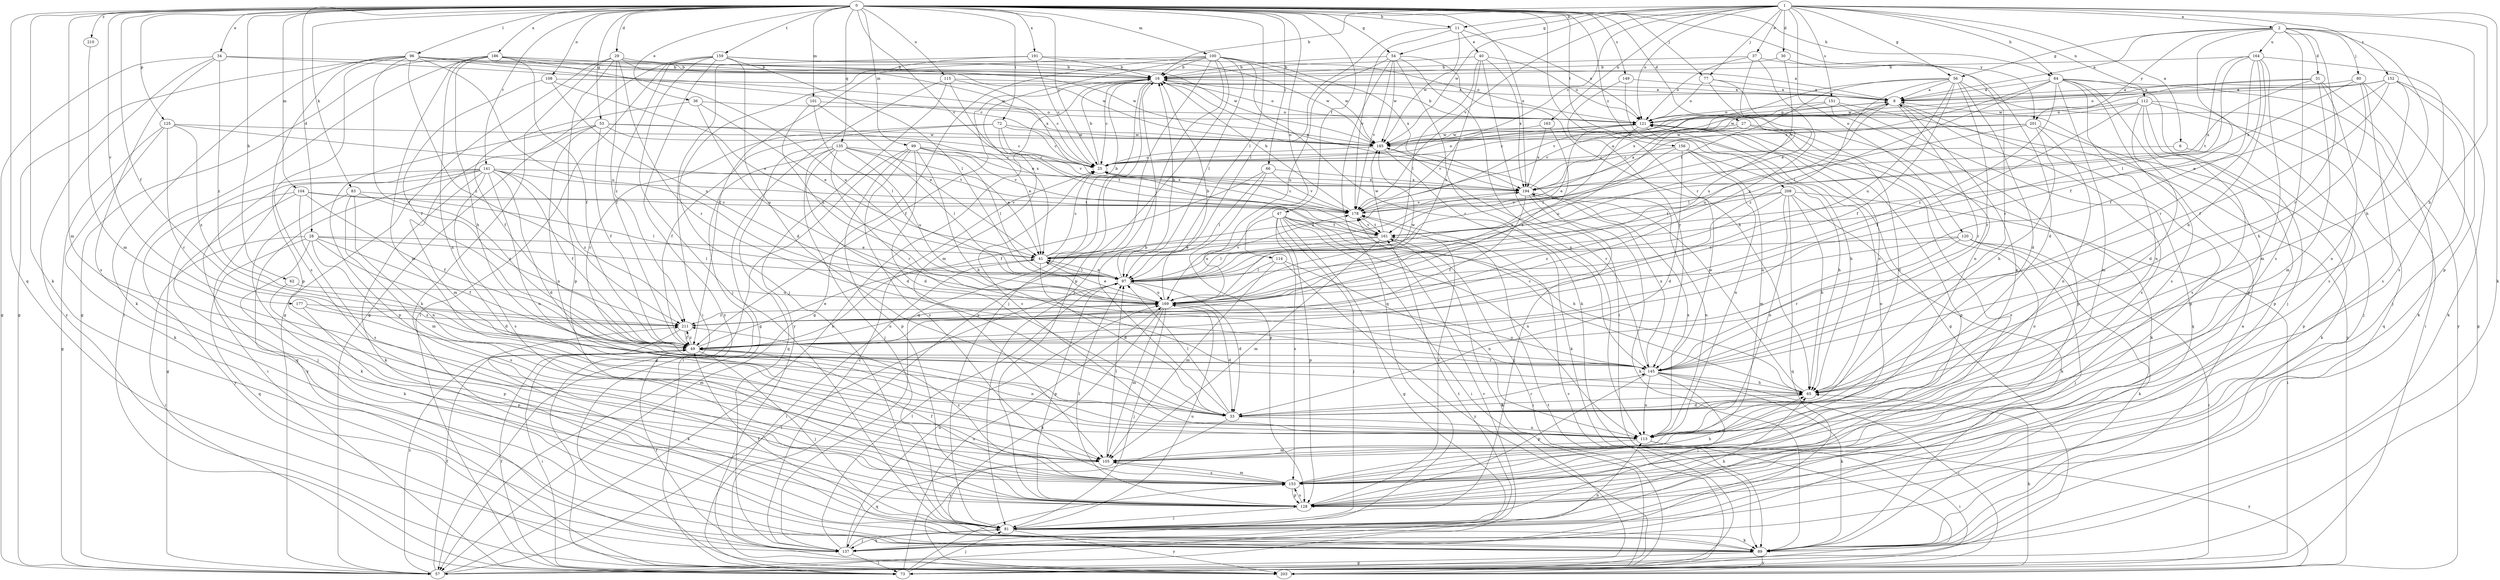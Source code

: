 strict digraph  {
0;
1;
2;
6;
8;
11;
16;
25;
27;
28;
29;
30;
31;
33;
34;
36;
37;
40;
41;
47;
49;
53;
54;
56;
57;
62;
64;
65;
66;
72;
73;
77;
80;
81;
83;
89;
96;
97;
99;
100;
101;
104;
105;
108;
112;
113;
114;
115;
120;
121;
125;
128;
135;
137;
141;
145;
149;
151;
152;
153;
156;
159;
161;
163;
164;
169;
177;
178;
185;
186;
191;
194;
201;
203;
208;
210;
211;
0 -> 11  [label=b];
0 -> 25  [label=c];
0 -> 27  [label=d];
0 -> 28  [label=d];
0 -> 29  [label=d];
0 -> 34  [label=e];
0 -> 36  [label=e];
0 -> 47  [label=f];
0 -> 49  [label=f];
0 -> 53  [label=g];
0 -> 54  [label=g];
0 -> 62  [label=h];
0 -> 64  [label=h];
0 -> 66  [label=i];
0 -> 72  [label=i];
0 -> 77  [label=j];
0 -> 83  [label=k];
0 -> 89  [label=k];
0 -> 96  [label=l];
0 -> 97  [label=l];
0 -> 99  [label=m];
0 -> 100  [label=m];
0 -> 101  [label=m];
0 -> 104  [label=m];
0 -> 105  [label=m];
0 -> 108  [label=n];
0 -> 114  [label=o];
0 -> 115  [label=o];
0 -> 125  [label=p];
0 -> 135  [label=q];
0 -> 137  [label=q];
0 -> 141  [label=r];
0 -> 145  [label=r];
0 -> 149  [label=s];
0 -> 156  [label=t];
0 -> 159  [label=t];
0 -> 177  [label=v];
0 -> 178  [label=v];
0 -> 186  [label=x];
0 -> 191  [label=x];
0 -> 194  [label=x];
0 -> 201  [label=y];
0 -> 208  [label=z];
0 -> 210  [label=z];
1 -> 2  [label=a];
1 -> 6  [label=a];
1 -> 11  [label=b];
1 -> 16  [label=b];
1 -> 25  [label=c];
1 -> 30  [label=d];
1 -> 37  [label=e];
1 -> 54  [label=g];
1 -> 56  [label=g];
1 -> 64  [label=h];
1 -> 65  [label=h];
1 -> 77  [label=j];
1 -> 89  [label=k];
1 -> 112  [label=n];
1 -> 120  [label=o];
1 -> 121  [label=o];
1 -> 151  [label=s];
1 -> 152  [label=s];
1 -> 163  [label=u];
1 -> 178  [label=v];
1 -> 185  [label=w];
2 -> 8  [label=a];
2 -> 31  [label=d];
2 -> 49  [label=f];
2 -> 56  [label=g];
2 -> 65  [label=h];
2 -> 80  [label=j];
2 -> 128  [label=p];
2 -> 145  [label=r];
2 -> 153  [label=s];
2 -> 164  [label=u];
2 -> 201  [label=y];
6 -> 25  [label=c];
6 -> 128  [label=p];
8 -> 121  [label=o];
8 -> 128  [label=p];
8 -> 145  [label=r];
8 -> 153  [label=s];
8 -> 169  [label=u];
8 -> 194  [label=x];
11 -> 40  [label=e];
11 -> 97  [label=l];
11 -> 121  [label=o];
11 -> 178  [label=v];
11 -> 185  [label=w];
16 -> 8  [label=a];
16 -> 25  [label=c];
16 -> 49  [label=f];
16 -> 81  [label=j];
16 -> 121  [label=o];
16 -> 137  [label=q];
16 -> 194  [label=x];
25 -> 16  [label=b];
25 -> 121  [label=o];
25 -> 194  [label=x];
27 -> 33  [label=d];
27 -> 89  [label=k];
27 -> 169  [label=u];
27 -> 185  [label=w];
28 -> 33  [label=d];
28 -> 41  [label=e];
28 -> 49  [label=f];
28 -> 73  [label=i];
28 -> 89  [label=k];
28 -> 97  [label=l];
28 -> 137  [label=q];
28 -> 153  [label=s];
29 -> 16  [label=b];
29 -> 49  [label=f];
29 -> 57  [label=g];
29 -> 89  [label=k];
29 -> 128  [label=p];
29 -> 145  [label=r];
29 -> 185  [label=w];
29 -> 194  [label=x];
30 -> 16  [label=b];
30 -> 145  [label=r];
30 -> 178  [label=v];
31 -> 8  [label=a];
31 -> 89  [label=k];
31 -> 105  [label=m];
31 -> 153  [label=s];
31 -> 185  [label=w];
31 -> 194  [label=x];
33 -> 16  [label=b];
33 -> 65  [label=h];
33 -> 97  [label=l];
33 -> 113  [label=n];
33 -> 145  [label=r];
33 -> 203  [label=y];
34 -> 16  [label=b];
34 -> 57  [label=g];
34 -> 153  [label=s];
34 -> 185  [label=w];
34 -> 203  [label=y];
34 -> 211  [label=z];
36 -> 41  [label=e];
36 -> 49  [label=f];
36 -> 121  [label=o];
36 -> 169  [label=u];
37 -> 16  [label=b];
37 -> 33  [label=d];
37 -> 41  [label=e];
37 -> 121  [label=o];
37 -> 211  [label=z];
40 -> 16  [label=b];
40 -> 73  [label=i];
40 -> 97  [label=l];
40 -> 121  [label=o];
40 -> 169  [label=u];
40 -> 194  [label=x];
41 -> 16  [label=b];
41 -> 25  [label=c];
41 -> 33  [label=d];
41 -> 73  [label=i];
41 -> 97  [label=l];
41 -> 194  [label=x];
47 -> 57  [label=g];
47 -> 65  [label=h];
47 -> 73  [label=i];
47 -> 81  [label=j];
47 -> 113  [label=n];
47 -> 128  [label=p];
47 -> 153  [label=s];
47 -> 161  [label=t];
47 -> 169  [label=u];
49 -> 41  [label=e];
49 -> 73  [label=i];
49 -> 81  [label=j];
49 -> 113  [label=n];
49 -> 145  [label=r];
49 -> 169  [label=u];
49 -> 211  [label=z];
53 -> 25  [label=c];
53 -> 41  [label=e];
53 -> 49  [label=f];
53 -> 105  [label=m];
53 -> 113  [label=n];
53 -> 128  [label=p];
53 -> 185  [label=w];
54 -> 16  [label=b];
54 -> 65  [label=h];
54 -> 89  [label=k];
54 -> 113  [label=n];
54 -> 137  [label=q];
54 -> 169  [label=u];
54 -> 178  [label=v];
54 -> 185  [label=w];
56 -> 8  [label=a];
56 -> 33  [label=d];
56 -> 49  [label=f];
56 -> 73  [label=i];
56 -> 145  [label=r];
56 -> 161  [label=t];
56 -> 169  [label=u];
56 -> 178  [label=v];
56 -> 211  [label=z];
57 -> 16  [label=b];
57 -> 49  [label=f];
57 -> 97  [label=l];
57 -> 178  [label=v];
57 -> 211  [label=z];
62 -> 128  [label=p];
62 -> 169  [label=u];
64 -> 8  [label=a];
64 -> 81  [label=j];
64 -> 97  [label=l];
64 -> 105  [label=m];
64 -> 113  [label=n];
64 -> 128  [label=p];
64 -> 153  [label=s];
64 -> 194  [label=x];
64 -> 203  [label=y];
64 -> 211  [label=z];
65 -> 25  [label=c];
65 -> 33  [label=d];
65 -> 121  [label=o];
65 -> 185  [label=w];
66 -> 49  [label=f];
66 -> 97  [label=l];
66 -> 128  [label=p];
66 -> 178  [label=v];
66 -> 194  [label=x];
72 -> 25  [label=c];
72 -> 49  [label=f];
72 -> 145  [label=r];
72 -> 161  [label=t];
72 -> 178  [label=v];
72 -> 185  [label=w];
73 -> 49  [label=f];
73 -> 65  [label=h];
73 -> 81  [label=j];
73 -> 153  [label=s];
73 -> 161  [label=t];
73 -> 169  [label=u];
73 -> 178  [label=v];
77 -> 8  [label=a];
77 -> 113  [label=n];
77 -> 121  [label=o];
77 -> 169  [label=u];
80 -> 8  [label=a];
80 -> 57  [label=g];
80 -> 65  [label=h];
80 -> 153  [label=s];
80 -> 194  [label=x];
81 -> 49  [label=f];
81 -> 65  [label=h];
81 -> 89  [label=k];
81 -> 121  [label=o];
81 -> 137  [label=q];
81 -> 169  [label=u];
81 -> 203  [label=y];
83 -> 89  [label=k];
83 -> 105  [label=m];
83 -> 113  [label=n];
83 -> 178  [label=v];
83 -> 211  [label=z];
89 -> 8  [label=a];
89 -> 57  [label=g];
89 -> 203  [label=y];
96 -> 8  [label=a];
96 -> 16  [label=b];
96 -> 25  [label=c];
96 -> 49  [label=f];
96 -> 57  [label=g];
96 -> 89  [label=k];
96 -> 128  [label=p];
96 -> 153  [label=s];
96 -> 169  [label=u];
96 -> 185  [label=w];
96 -> 211  [label=z];
97 -> 16  [label=b];
97 -> 33  [label=d];
97 -> 41  [label=e];
97 -> 128  [label=p];
97 -> 169  [label=u];
97 -> 178  [label=v];
99 -> 25  [label=c];
99 -> 33  [label=d];
99 -> 57  [label=g];
99 -> 65  [label=h];
99 -> 97  [label=l];
99 -> 128  [label=p];
99 -> 153  [label=s];
99 -> 178  [label=v];
99 -> 194  [label=x];
100 -> 16  [label=b];
100 -> 49  [label=f];
100 -> 57  [label=g];
100 -> 81  [label=j];
100 -> 97  [label=l];
100 -> 105  [label=m];
100 -> 128  [label=p];
100 -> 145  [label=r];
100 -> 185  [label=w];
100 -> 194  [label=x];
100 -> 203  [label=y];
101 -> 41  [label=e];
101 -> 97  [label=l];
101 -> 121  [label=o];
101 -> 169  [label=u];
104 -> 49  [label=f];
104 -> 81  [label=j];
104 -> 97  [label=l];
104 -> 153  [label=s];
104 -> 178  [label=v];
104 -> 203  [label=y];
105 -> 97  [label=l];
105 -> 137  [label=q];
105 -> 153  [label=s];
108 -> 8  [label=a];
108 -> 41  [label=e];
108 -> 49  [label=f];
108 -> 169  [label=u];
112 -> 33  [label=d];
112 -> 49  [label=f];
112 -> 81  [label=j];
112 -> 121  [label=o];
112 -> 128  [label=p];
112 -> 137  [label=q];
112 -> 153  [label=s];
112 -> 185  [label=w];
113 -> 8  [label=a];
113 -> 25  [label=c];
113 -> 73  [label=i];
113 -> 105  [label=m];
113 -> 194  [label=x];
113 -> 203  [label=y];
114 -> 97  [label=l];
114 -> 105  [label=m];
114 -> 113  [label=n];
114 -> 203  [label=y];
115 -> 8  [label=a];
115 -> 25  [label=c];
115 -> 41  [label=e];
115 -> 57  [label=g];
115 -> 203  [label=y];
120 -> 41  [label=e];
120 -> 73  [label=i];
120 -> 81  [label=j];
120 -> 89  [label=k];
120 -> 145  [label=r];
120 -> 169  [label=u];
121 -> 16  [label=b];
121 -> 41  [label=e];
121 -> 65  [label=h];
121 -> 97  [label=l];
121 -> 128  [label=p];
121 -> 178  [label=v];
121 -> 185  [label=w];
125 -> 57  [label=g];
125 -> 89  [label=k];
125 -> 145  [label=r];
125 -> 161  [label=t];
125 -> 185  [label=w];
125 -> 211  [label=z];
128 -> 81  [label=j];
128 -> 97  [label=l];
128 -> 121  [label=o];
128 -> 153  [label=s];
128 -> 178  [label=v];
135 -> 25  [label=c];
135 -> 33  [label=d];
135 -> 41  [label=e];
135 -> 73  [label=i];
135 -> 81  [label=j];
135 -> 97  [label=l];
135 -> 137  [label=q];
135 -> 145  [label=r];
135 -> 169  [label=u];
137 -> 25  [label=c];
137 -> 49  [label=f];
137 -> 73  [label=i];
137 -> 81  [label=j];
137 -> 97  [label=l];
137 -> 113  [label=n];
137 -> 161  [label=t];
137 -> 169  [label=u];
141 -> 33  [label=d];
141 -> 49  [label=f];
141 -> 57  [label=g];
141 -> 73  [label=i];
141 -> 89  [label=k];
141 -> 113  [label=n];
141 -> 137  [label=q];
141 -> 153  [label=s];
141 -> 161  [label=t];
141 -> 194  [label=x];
141 -> 203  [label=y];
141 -> 211  [label=z];
145 -> 65  [label=h];
145 -> 73  [label=i];
145 -> 81  [label=j];
145 -> 89  [label=k];
145 -> 113  [label=n];
145 -> 128  [label=p];
145 -> 169  [label=u];
145 -> 194  [label=x];
149 -> 8  [label=a];
149 -> 57  [label=g];
149 -> 145  [label=r];
151 -> 121  [label=o];
151 -> 128  [label=p];
151 -> 137  [label=q];
151 -> 178  [label=v];
151 -> 203  [label=y];
152 -> 8  [label=a];
152 -> 41  [label=e];
152 -> 49  [label=f];
152 -> 81  [label=j];
152 -> 89  [label=k];
152 -> 113  [label=n];
152 -> 121  [label=o];
152 -> 185  [label=w];
153 -> 49  [label=f];
153 -> 65  [label=h];
153 -> 105  [label=m];
153 -> 121  [label=o];
153 -> 128  [label=p];
153 -> 211  [label=z];
156 -> 25  [label=c];
156 -> 33  [label=d];
156 -> 65  [label=h];
156 -> 105  [label=m];
156 -> 113  [label=n];
156 -> 169  [label=u];
159 -> 16  [label=b];
159 -> 33  [label=d];
159 -> 57  [label=g];
159 -> 73  [label=i];
159 -> 81  [label=j];
159 -> 97  [label=l];
159 -> 185  [label=w];
159 -> 203  [label=y];
159 -> 211  [label=z];
161 -> 41  [label=e];
161 -> 73  [label=i];
161 -> 97  [label=l];
161 -> 105  [label=m];
161 -> 178  [label=v];
161 -> 185  [label=w];
163 -> 185  [label=w];
163 -> 194  [label=x];
163 -> 211  [label=z];
164 -> 16  [label=b];
164 -> 49  [label=f];
164 -> 65  [label=h];
164 -> 97  [label=l];
164 -> 105  [label=m];
164 -> 145  [label=r];
164 -> 153  [label=s];
164 -> 161  [label=t];
169 -> 16  [label=b];
169 -> 33  [label=d];
169 -> 41  [label=e];
169 -> 81  [label=j];
169 -> 89  [label=k];
169 -> 105  [label=m];
169 -> 185  [label=w];
169 -> 211  [label=z];
177 -> 105  [label=m];
177 -> 128  [label=p];
177 -> 211  [label=z];
178 -> 8  [label=a];
178 -> 16  [label=b];
178 -> 25  [label=c];
178 -> 161  [label=t];
185 -> 25  [label=c];
185 -> 89  [label=k];
185 -> 145  [label=r];
186 -> 16  [label=b];
186 -> 49  [label=f];
186 -> 57  [label=g];
186 -> 65  [label=h];
186 -> 73  [label=i];
186 -> 105  [label=m];
186 -> 113  [label=n];
186 -> 169  [label=u];
186 -> 185  [label=w];
191 -> 16  [label=b];
191 -> 25  [label=c];
191 -> 73  [label=i];
191 -> 81  [label=j];
191 -> 121  [label=o];
194 -> 8  [label=a];
194 -> 49  [label=f];
194 -> 81  [label=j];
194 -> 89  [label=k];
194 -> 113  [label=n];
194 -> 178  [label=v];
201 -> 25  [label=c];
201 -> 65  [label=h];
201 -> 89  [label=k];
201 -> 97  [label=l];
201 -> 113  [label=n];
201 -> 185  [label=w];
203 -> 161  [label=t];
208 -> 65  [label=h];
208 -> 73  [label=i];
208 -> 89  [label=k];
208 -> 113  [label=n];
208 -> 137  [label=q];
208 -> 161  [label=t];
208 -> 178  [label=v];
208 -> 211  [label=z];
210 -> 105  [label=m];
211 -> 49  [label=f];
211 -> 89  [label=k];
}
